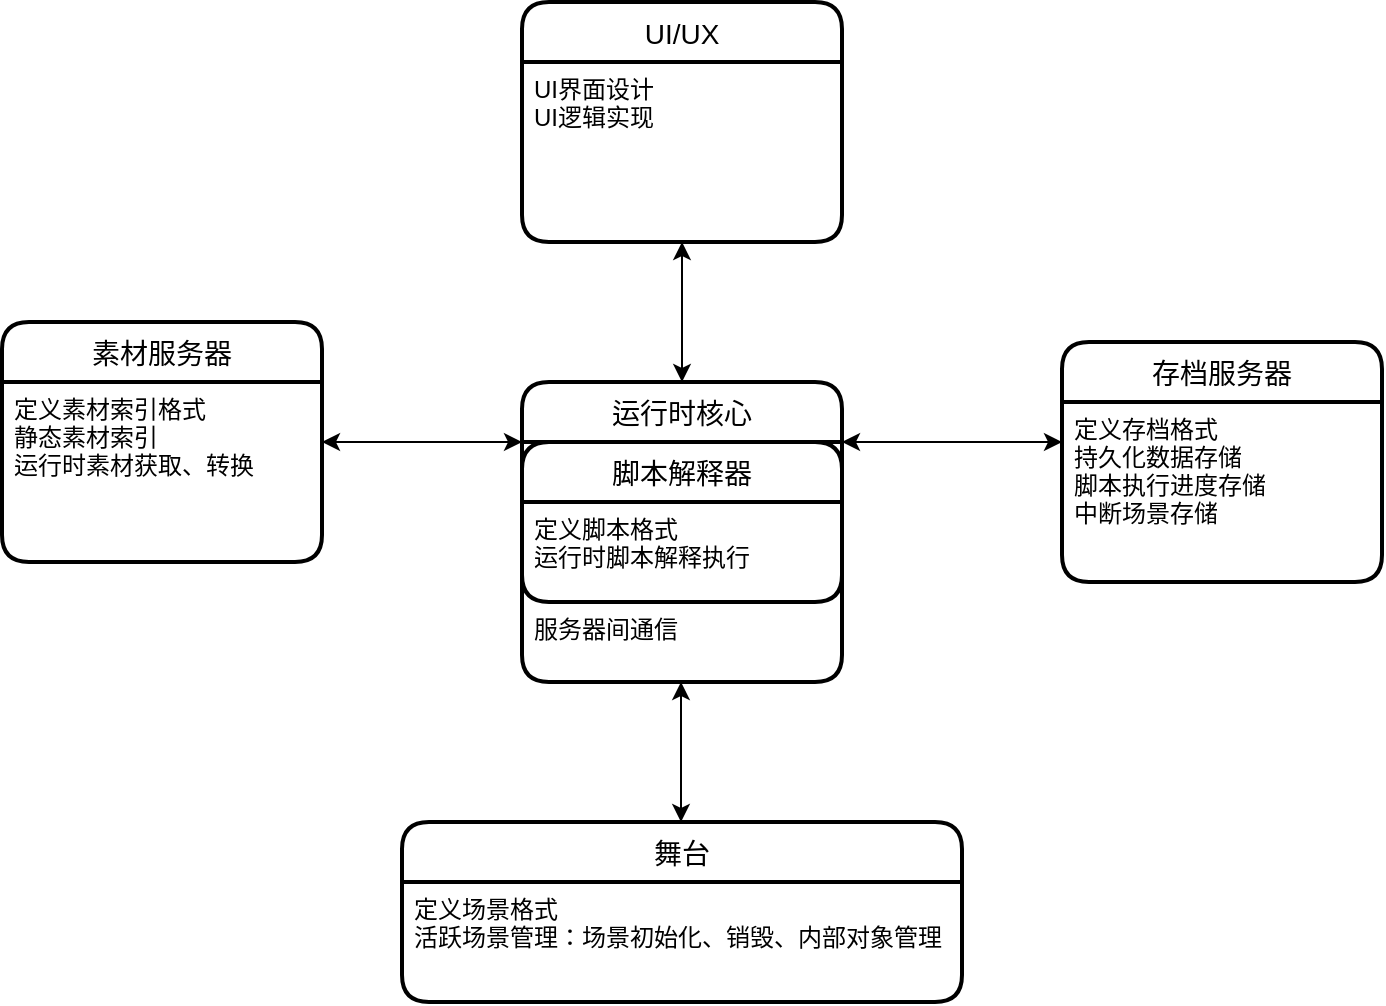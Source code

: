 <mxfile version="20.8.21" type="device"><diagram id="EF2RwQiEzDKI9R7edo3s" name="Page-1"><mxGraphModel dx="1893" dy="564" grid="1" gridSize="10" guides="1" tooltips="1" connect="1" arrows="1" fold="1" page="1" pageScale="1" pageWidth="827" pageHeight="1169" math="1" shadow="0"><root><mxCell id="0"/><mxCell id="1" parent="0"/><mxCell id="xUQgQYKOs8BukK8EdxpF-11" value="" style="endArrow=classic;startArrow=classic;html=1;rounded=0;entryX=0;entryY=0.5;entryDx=0;entryDy=0;exitX=1;exitY=0.5;exitDx=0;exitDy=0;" edge="1" parent="1"><mxGeometry width="50" height="50" relative="1" as="geometry"><mxPoint x="300" y="230" as="sourcePoint"/><mxPoint x="410" y="230" as="targetPoint"/></mxGeometry></mxCell><mxCell id="xUQgQYKOs8BukK8EdxpF-13" value="" style="endArrow=classic;startArrow=classic;html=1;rounded=0;entryX=0;entryY=0.5;entryDx=0;entryDy=0;exitX=1;exitY=0.5;exitDx=0;exitDy=0;" edge="1" parent="1"><mxGeometry width="50" height="50" relative="1" as="geometry"><mxPoint x="40" y="230" as="sourcePoint"/><mxPoint x="140" y="230" as="targetPoint"/></mxGeometry></mxCell><mxCell id="xUQgQYKOs8BukK8EdxpF-15" value="" style="endArrow=classic;startArrow=classic;html=1;rounded=0;entryX=0.5;entryY=1;entryDx=0;entryDy=0;exitX=0.5;exitY=0;exitDx=0;exitDy=0;" edge="1" parent="1"><mxGeometry width="50" height="50" relative="1" as="geometry"><mxPoint x="220" y="200" as="sourcePoint"/><mxPoint x="220" y="130" as="targetPoint"/></mxGeometry></mxCell><mxCell id="xUQgQYKOs8BukK8EdxpF-26" value="素材服务器" style="swimlane;childLayout=stackLayout;horizontal=1;startSize=30;horizontalStack=0;rounded=1;fontSize=14;fontStyle=0;strokeWidth=2;resizeParent=0;resizeLast=1;shadow=0;dashed=0;align=center;" vertex="1" parent="1"><mxGeometry x="-120" y="170" width="160" height="120" as="geometry"/></mxCell><mxCell id="xUQgQYKOs8BukK8EdxpF-27" value="定义素材索引格式&#10;静态素材索引&#10;运行时素材获取、转换" style="align=left;strokeColor=none;fillColor=none;spacingLeft=4;fontSize=12;verticalAlign=top;resizable=0;rotatable=0;part=1;" vertex="1" parent="xUQgQYKOs8BukK8EdxpF-26"><mxGeometry y="30" width="160" height="90" as="geometry"/></mxCell><mxCell id="xUQgQYKOs8BukK8EdxpF-34" value="存档服务器" style="swimlane;childLayout=stackLayout;horizontal=1;startSize=30;horizontalStack=0;rounded=1;fontSize=14;fontStyle=0;strokeWidth=2;resizeParent=0;resizeLast=1;shadow=0;dashed=0;align=center;" vertex="1" parent="1"><mxGeometry x="410" y="180" width="160" height="120" as="geometry"/></mxCell><mxCell id="xUQgQYKOs8BukK8EdxpF-35" value="定义存档格式&#10;持久化数据存储&#10;脚本执行进度存储&#10;中断场景存储" style="align=left;strokeColor=none;fillColor=none;spacingLeft=4;fontSize=12;verticalAlign=top;resizable=0;rotatable=0;part=1;" vertex="1" parent="xUQgQYKOs8BukK8EdxpF-34"><mxGeometry y="30" width="160" height="90" as="geometry"/></mxCell><mxCell id="xUQgQYKOs8BukK8EdxpF-36" value="舞台" style="swimlane;childLayout=stackLayout;horizontal=1;startSize=30;horizontalStack=0;rounded=1;fontSize=14;fontStyle=0;strokeWidth=2;resizeParent=0;resizeLast=1;shadow=0;dashed=0;align=center;" vertex="1" parent="1"><mxGeometry x="80" y="420" width="280" height="90" as="geometry"/></mxCell><mxCell id="xUQgQYKOs8BukK8EdxpF-37" value="定义场景格式&#10;活跃场景管理：场景初始化、销毁、内部对象管理" style="align=left;strokeColor=none;fillColor=none;spacingLeft=4;fontSize=12;verticalAlign=top;resizable=0;rotatable=0;part=1;" vertex="1" parent="xUQgQYKOs8BukK8EdxpF-36"><mxGeometry y="30" width="280" height="60" as="geometry"/></mxCell><mxCell id="xUQgQYKOs8BukK8EdxpF-38" value="UI/UX" style="swimlane;childLayout=stackLayout;horizontal=1;startSize=30;horizontalStack=0;rounded=1;fontSize=14;fontStyle=0;strokeWidth=2;resizeParent=0;resizeLast=1;shadow=0;dashed=0;align=center;" vertex="1" parent="1"><mxGeometry x="140" y="10" width="160" height="120" as="geometry"/></mxCell><mxCell id="xUQgQYKOs8BukK8EdxpF-39" value="UI界面设计&#10;UI逻辑实现" style="align=left;strokeColor=none;fillColor=none;spacingLeft=4;fontSize=12;verticalAlign=top;resizable=0;rotatable=0;part=1;" vertex="1" parent="xUQgQYKOs8BukK8EdxpF-38"><mxGeometry y="30" width="160" height="90" as="geometry"/></mxCell><mxCell id="xUQgQYKOs8BukK8EdxpF-40" value="运行时核心" style="swimlane;childLayout=stackLayout;horizontal=1;startSize=30;horizontalStack=0;rounded=1;fontSize=14;fontStyle=0;strokeWidth=2;resizeParent=0;resizeLast=1;shadow=0;dashed=0;align=center;" vertex="1" parent="1"><mxGeometry x="140" y="200" width="160" height="150" as="geometry"/></mxCell><mxCell id="xUQgQYKOs8BukK8EdxpF-32" value="脚本解释器" style="swimlane;childLayout=stackLayout;horizontal=1;startSize=30;horizontalStack=0;rounded=1;fontSize=14;fontStyle=0;strokeWidth=2;resizeParent=0;resizeLast=1;shadow=0;dashed=0;align=center;" vertex="1" parent="xUQgQYKOs8BukK8EdxpF-40"><mxGeometry y="30" width="160" height="80" as="geometry"/></mxCell><mxCell id="xUQgQYKOs8BukK8EdxpF-33" value="定义脚本格式&#10;运行时脚本解释执行" style="align=left;strokeColor=none;fillColor=none;spacingLeft=4;fontSize=12;verticalAlign=top;resizable=0;rotatable=0;part=1;" vertex="1" parent="xUQgQYKOs8BukK8EdxpF-32"><mxGeometry y="30" width="160" height="50" as="geometry"/></mxCell><mxCell id="xUQgQYKOs8BukK8EdxpF-41" value="服务器间通信&#10;" style="align=left;strokeColor=none;fillColor=none;spacingLeft=4;fontSize=12;verticalAlign=top;resizable=0;rotatable=0;part=1;" vertex="1" parent="xUQgQYKOs8BukK8EdxpF-40"><mxGeometry y="110" width="160" height="40" as="geometry"/></mxCell><mxCell id="xUQgQYKOs8BukK8EdxpF-43" value="" style="endArrow=classic;startArrow=classic;html=1;rounded=0;entryX=0.5;entryY=1;entryDx=0;entryDy=0;exitX=0.5;exitY=0;exitDx=0;exitDy=0;" edge="1" parent="1"><mxGeometry width="50" height="50" relative="1" as="geometry"><mxPoint x="219.5" y="420" as="sourcePoint"/><mxPoint x="219.5" y="350" as="targetPoint"/></mxGeometry></mxCell></root></mxGraphModel></diagram></mxfile>